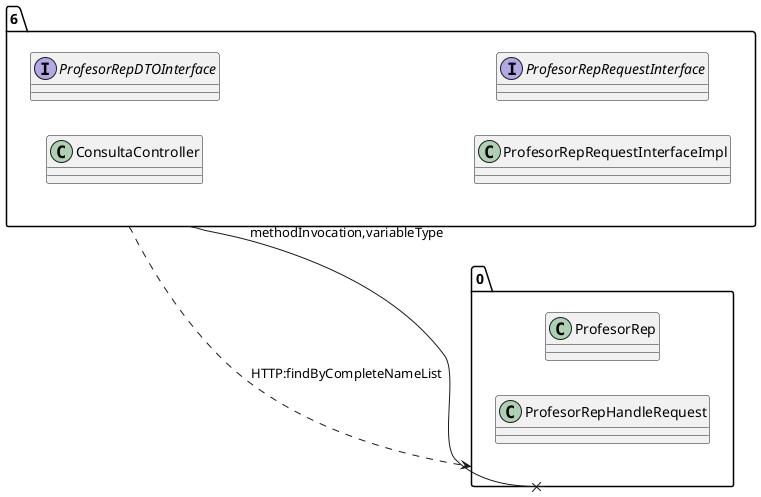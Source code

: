 @startuml 
allow_mixing
left to right direction
package "6"{
class ConsultaController
interface ProfesorRepDTOInterface
class ProfesorRepRequestInterfaceImpl
interface ProfesorRepRequestInterface

}
package "0"{
class ProfesorRep
class ProfesorRepHandleRequest

}
"6" --x "0":methodInvocation,variableType
"6" ..> "0":HTTP:findByCompleteNameList
@enduml
